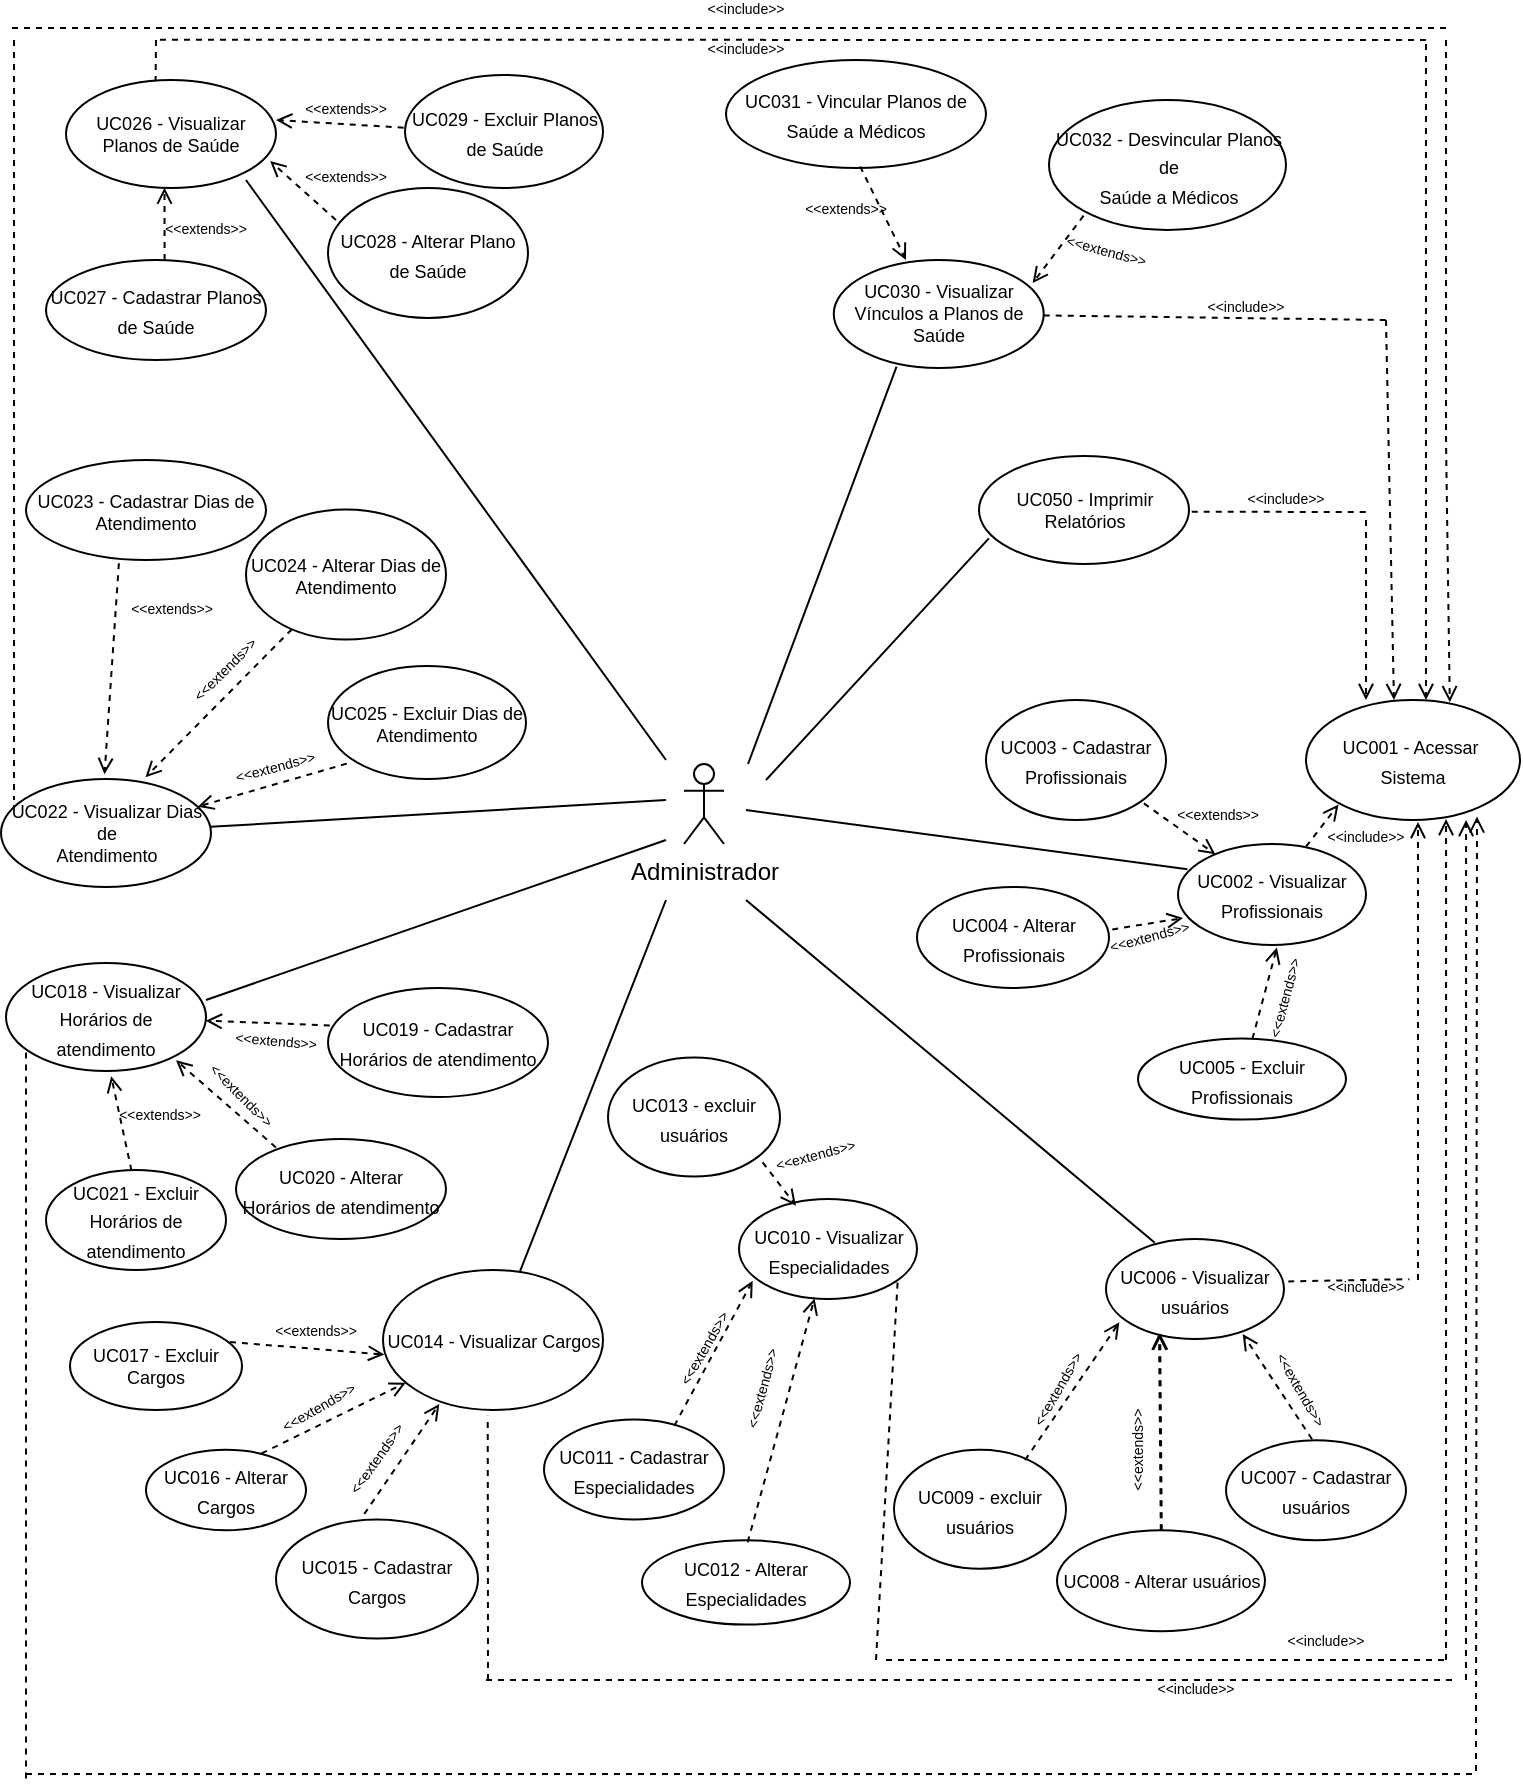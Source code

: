 <mxfile version="13.0.3" type="device"><diagram id="fzdbv0yG8Y-3q9-eAO_R" name="Page-1"><mxGraphModel dx="785" dy="468" grid="1" gridSize="10" guides="1" tooltips="1" connect="0" arrows="0" fold="1" page="1" pageScale="1" pageWidth="827" pageHeight="1169" math="0" shadow="0"><root><mxCell id="0"/><mxCell id="1" parent="0"/><mxCell id="zqVGSGA5it4cnhWG46FL-1" value="Administrador" style="shape=umlActor;verticalLabelPosition=bottom;labelBackgroundColor=#ffffff;verticalAlign=top;html=1;outlineConnect=0;" parent="1" vertex="1"><mxGeometry x="409" y="382" width="20" height="40" as="geometry"/></mxCell><mxCell id="zqVGSGA5it4cnhWG46FL-4" value="&lt;font style=&quot;font-size: 9px&quot;&gt;UC001 - Acessar&amp;nbsp; Sistema&lt;/font&gt;" style="ellipse;whiteSpace=wrap;html=1;" parent="1" vertex="1"><mxGeometry x="720" y="350" width="107" height="60" as="geometry"/></mxCell><mxCell id="zqVGSGA5it4cnhWG46FL-5" value="&lt;font style=&quot;font-size: 9px&quot;&gt;UC003 - Cadastrar Profissionais&lt;/font&gt;" style="ellipse;whiteSpace=wrap;html=1;" parent="1" vertex="1"><mxGeometry x="560" y="350" width="90" height="60" as="geometry"/></mxCell><mxCell id="zqVGSGA5it4cnhWG46FL-6" value="&lt;font style=&quot;font-size: 9px&quot;&gt;UC002 - Visualizar Profissionais&lt;/font&gt;" style="ellipse;whiteSpace=wrap;html=1;" parent="1" vertex="1"><mxGeometry x="656" y="422" width="94" height="50.5" as="geometry"/></mxCell><mxCell id="zqVGSGA5it4cnhWG46FL-7" value="&lt;font style=&quot;font-size: 9px&quot;&gt;UC004 - Alterar Profissionais&lt;/font&gt;" style="ellipse;whiteSpace=wrap;html=1;" parent="1" vertex="1"><mxGeometry x="525.5" y="443.5" width="96" height="50.5" as="geometry"/></mxCell><mxCell id="zqVGSGA5it4cnhWG46FL-9" value="" style="endArrow=none;html=1;exitX=0.05;exitY=0.25;exitDx=0;exitDy=0;exitPerimeter=0;" parent="1" source="zqVGSGA5it4cnhWG46FL-6" edge="1"><mxGeometry width="50" height="50" relative="1" as="geometry"><mxPoint x="439" y="454.5" as="sourcePoint"/><mxPoint x="440" y="405" as="targetPoint"/></mxGeometry></mxCell><mxCell id="zqVGSGA5it4cnhWG46FL-10" value="&lt;font style=&quot;font-size: 9px&quot;&gt;UC005 - Excluir Profissionais&lt;/font&gt;" style="ellipse;whiteSpace=wrap;html=1;" parent="1" vertex="1"><mxGeometry x="636" y="519.28" width="104" height="40.5" as="geometry"/></mxCell><mxCell id="zqVGSGA5it4cnhWG46FL-14" value="&amp;lt;&amp;lt;include&amp;gt;&amp;gt;" style="text;html=1;strokeColor=none;fillColor=none;align=center;verticalAlign=middle;whiteSpace=wrap;rounded=0;fontSize=7;" parent="1" vertex="1"><mxGeometry x="730" y="414" width="40" height="10" as="geometry"/></mxCell><mxCell id="zqVGSGA5it4cnhWG46FL-18" value="" style="endArrow=open;html=1;dashed=1;fontSize=7;exitX=0.681;exitY=0.026;exitDx=0;exitDy=0;exitPerimeter=0;entryX=0.152;entryY=0.871;entryDx=0;entryDy=0;entryPerimeter=0;endFill=0;" parent="1" source="zqVGSGA5it4cnhWG46FL-6" target="zqVGSGA5it4cnhWG46FL-4" edge="1"><mxGeometry width="50" height="50" relative="1" as="geometry"><mxPoint x="696" y="569.5" as="sourcePoint"/><mxPoint x="746" y="519.5" as="targetPoint"/></mxGeometry></mxCell><mxCell id="zqVGSGA5it4cnhWG46FL-19" value="&amp;lt;&amp;lt;extends&amp;gt;&amp;gt;" style="text;html=1;strokeColor=none;fillColor=none;align=center;verticalAlign=middle;whiteSpace=wrap;rounded=0;fontSize=7;rotation=-15;" parent="1" vertex="1"><mxGeometry x="621.5" y="464" width="40" height="10" as="geometry"/></mxCell><mxCell id="zqVGSGA5it4cnhWG46FL-20" value="" style="endArrow=open;html=1;dashed=1;fontSize=7;exitX=1.017;exitY=0.42;exitDx=0;exitDy=0;exitPerimeter=0;entryX=0.027;entryY=0.733;entryDx=0;entryDy=0;entryPerimeter=0;endFill=0;" parent="1" source="zqVGSGA5it4cnhWG46FL-7" target="zqVGSGA5it4cnhWG46FL-6" edge="1"><mxGeometry width="50" height="50" relative="1" as="geometry"><mxPoint x="677.071" y="553.214" as="sourcePoint"/><mxPoint x="734.786" y="553.214" as="targetPoint"/></mxGeometry></mxCell><mxCell id="zqVGSGA5it4cnhWG46FL-21" value="" style="endArrow=open;html=1;dashed=1;fontSize=7;entryX=0.526;entryY=1.025;entryDx=0;entryDy=0;entryPerimeter=0;endFill=0;" parent="1" source="zqVGSGA5it4cnhWG46FL-10" target="zqVGSGA5it4cnhWG46FL-6" edge="1"><mxGeometry width="50" height="50" relative="1" as="geometry"><mxPoint x="643.143" y="553.214" as="sourcePoint"/><mxPoint x="686.571" y="531.5" as="targetPoint"/></mxGeometry></mxCell><mxCell id="zqVGSGA5it4cnhWG46FL-22" value="&amp;lt;&amp;lt;extends&amp;gt;&amp;gt;" style="text;html=1;strokeColor=none;fillColor=none;align=center;verticalAlign=middle;whiteSpace=wrap;rounded=0;fontSize=7;rotation=-75;" parent="1" vertex="1"><mxGeometry x="690" y="494" width="40" height="10" as="geometry"/></mxCell><mxCell id="zqVGSGA5it4cnhWG46FL-23" value="&lt;font style=&quot;font-size: 9px&quot;&gt;UC007 - Cadastrar usuários&lt;/font&gt;" style="ellipse;whiteSpace=wrap;html=1;" parent="1" vertex="1"><mxGeometry x="680" y="720.13" width="90" height="50" as="geometry"/></mxCell><mxCell id="zqVGSGA5it4cnhWG46FL-24" value="" style="endArrow=none;html=1;dashed=1;fontSize=7;exitX=1.024;exitY=0.424;exitDx=0;exitDy=0;exitPerimeter=0;endFill=0;entryX=1.043;entryY=0.008;entryDx=0;entryDy=0;entryPerimeter=0;" parent="1" source="zqVGSGA5it4cnhWG46FL-27" target="zqVGSGA5it4cnhWG46FL-26" edge="1"><mxGeometry width="50" height="50" relative="1" as="geometry"><mxPoint x="525.833" y="732.667" as="sourcePoint"/><mxPoint x="780" y="640" as="targetPoint"/></mxGeometry></mxCell><mxCell id="zqVGSGA5it4cnhWG46FL-25" value="" style="endArrow=open;html=1;dashed=1;fontSize=7;endFill=0;" parent="1" edge="1"><mxGeometry width="50" height="50" relative="1" as="geometry"><mxPoint x="776" y="640" as="sourcePoint"/><mxPoint x="776" y="411" as="targetPoint"/></mxGeometry></mxCell><mxCell id="zqVGSGA5it4cnhWG46FL-26" value="&amp;lt;&amp;lt;include&amp;gt;&amp;gt;" style="text;html=1;strokeColor=none;fillColor=none;align=center;verticalAlign=middle;whiteSpace=wrap;rounded=0;fontSize=7;" parent="1" vertex="1"><mxGeometry x="730" y="639.496" width="40" height="10" as="geometry"/></mxCell><mxCell id="zqVGSGA5it4cnhWG46FL-27" value="&lt;font style=&quot;font-size: 9px&quot;&gt;UC006 - Visualizar usuários&lt;/font&gt;" style="ellipse;whiteSpace=wrap;html=1;" parent="1" vertex="1"><mxGeometry x="620" y="619.5" width="89" height="50" as="geometry"/></mxCell><mxCell id="zqVGSGA5it4cnhWG46FL-28" value="&lt;font style=&quot;font-size: 9px&quot;&gt;UC009 - excluir usuários&lt;/font&gt;" style="ellipse;whiteSpace=wrap;html=1;" parent="1" vertex="1"><mxGeometry x="514" y="724.88" width="86" height="59.5" as="geometry"/></mxCell><mxCell id="zqVGSGA5it4cnhWG46FL-29" value="&lt;font style=&quot;font-size: 9px&quot;&gt;UC008 - Alterar usuários&lt;/font&gt;" style="ellipse;whiteSpace=wrap;html=1;" parent="1" vertex="1"><mxGeometry x="595.5" y="765.13" width="104" height="50.5" as="geometry"/></mxCell><mxCell id="zqVGSGA5it4cnhWG46FL-31" value="" style="endArrow=none;html=1;fontSize=7;exitX=0.274;exitY=0.037;exitDx=0;exitDy=0;exitPerimeter=0;" parent="1" source="zqVGSGA5it4cnhWG46FL-27" edge="1"><mxGeometry width="50" height="50" relative="1" as="geometry"><mxPoint x="478.5" y="646.333" as="sourcePoint"/><mxPoint x="440" y="450" as="targetPoint"/></mxGeometry></mxCell><mxCell id="zqVGSGA5it4cnhWG46FL-33" value="" style="endArrow=open;html=1;dashed=1;fontSize=7;entryX=0.298;entryY=0.946;entryDx=0;entryDy=0;entryPerimeter=0;endFill=0;" parent="1" source="zqVGSGA5it4cnhWG46FL-29" target="zqVGSGA5it4cnhWG46FL-27" edge="1"><mxGeometry width="50" height="50" relative="1" as="geometry"><mxPoint x="659" y="393.5" as="sourcePoint"/><mxPoint x="716" y="393.5" as="targetPoint"/></mxGeometry></mxCell><mxCell id="zqVGSGA5it4cnhWG46FL-34" value="&amp;lt;&amp;lt;extends&amp;gt;&amp;gt;" style="text;html=1;strokeColor=none;fillColor=none;align=center;verticalAlign=middle;whiteSpace=wrap;rounded=0;fontSize=7;rotation=-90;" parent="1" vertex="1"><mxGeometry x="616" y="709.5" width="40" height="30.5" as="geometry"/></mxCell><mxCell id="zqVGSGA5it4cnhWG46FL-35" value="" style="endArrow=open;html=1;dashed=1;fontSize=7;exitX=0.762;exitY=0.087;exitDx=0;exitDy=0;exitPerimeter=0;entryX=0.075;entryY=0.833;entryDx=0;entryDy=0;entryPerimeter=0;endFill=0;" parent="1" source="zqVGSGA5it4cnhWG46FL-28" target="zqVGSGA5it4cnhWG46FL-27" edge="1"><mxGeometry width="50" height="50" relative="1" as="geometry"><mxPoint x="343" y="760.5" as="sourcePoint"/><mxPoint x="376" y="798.5" as="targetPoint"/></mxGeometry></mxCell><mxCell id="zqVGSGA5it4cnhWG46FL-39" value="&amp;lt;&amp;lt;extends&amp;gt;&amp;gt;" style="text;html=1;strokeColor=none;fillColor=none;align=center;verticalAlign=middle;whiteSpace=wrap;rounded=0;fontSize=7;rotation=-60;" parent="1" vertex="1"><mxGeometry x="576" y="689.5" width="40" height="10" as="geometry"/></mxCell><mxCell id="zqVGSGA5it4cnhWG46FL-40" value="&lt;font style=&quot;font-size: 9px&quot;&gt;UC015 - Cadastrar Cargos&lt;/font&gt;" style="ellipse;whiteSpace=wrap;html=1;" parent="1" vertex="1"><mxGeometry x="205" y="759.75" width="101" height="59.5" as="geometry"/></mxCell><mxCell id="zqVGSGA5it4cnhWG46FL-41" value="" style="endArrow=none;html=1;dashed=1;fontSize=7;endFill=0;" parent="1" edge="1"><mxGeometry width="50" height="50" relative="1" as="geometry"><mxPoint x="310" y="840" as="sourcePoint"/><mxPoint x="796" y="840" as="targetPoint"/></mxGeometry></mxCell><mxCell id="zqVGSGA5it4cnhWG46FL-42" value="" style="endArrow=open;html=1;dashed=1;fontSize=7;entryX=0.748;entryY=1;entryDx=0;entryDy=0;entryPerimeter=0;endFill=0;" parent="1" target="zqVGSGA5it4cnhWG46FL-4" edge="1"><mxGeometry width="50" height="50" relative="1" as="geometry"><mxPoint x="800" y="840" as="sourcePoint"/><mxPoint x="790.029" y="419.176" as="targetPoint"/></mxGeometry></mxCell><mxCell id="zqVGSGA5it4cnhWG46FL-43" value="" style="endArrow=none;html=1;dashed=1;fontSize=7;endFill=0;entryX=0.476;entryY=1.041;entryDx=0;entryDy=0;entryPerimeter=0;" parent="1" target="zqVGSGA5it4cnhWG46FL-45" edge="1"><mxGeometry width="50" height="50" relative="1" as="geometry"><mxPoint x="311" y="840" as="sourcePoint"/><mxPoint x="140" y="680" as="targetPoint"/></mxGeometry></mxCell><mxCell id="zqVGSGA5it4cnhWG46FL-44" value="&amp;lt;&amp;lt;include&amp;gt;&amp;gt;" style="text;html=1;strokeColor=none;fillColor=none;align=center;verticalAlign=middle;whiteSpace=wrap;rounded=0;fontSize=7;" parent="1" vertex="1"><mxGeometry x="644.5" y="839.996" width="40" height="10" as="geometry"/></mxCell><mxCell id="zqVGSGA5it4cnhWG46FL-45" value="&lt;font style=&quot;font-size: 9px&quot;&gt;UC014 - Visualizar Cargos&lt;/font&gt;" style="ellipse;whiteSpace=wrap;html=1;" parent="1" vertex="1"><mxGeometry x="258.5" y="635" width="110" height="70" as="geometry"/></mxCell><mxCell id="zqVGSGA5it4cnhWG46FL-46" value="&lt;font style=&quot;font-size: 9px&quot;&gt;UC016 - Alterar Cargos&lt;br&gt;&lt;/font&gt;" style="ellipse;whiteSpace=wrap;html=1;" parent="1" vertex="1"><mxGeometry x="140" y="724.88" width="80" height="40.25" as="geometry"/></mxCell><mxCell id="zqVGSGA5it4cnhWG46FL-47" value="&lt;div style=&quot;font-size: 9px&quot;&gt;&lt;font style=&quot;font-size: 9px&quot;&gt;UC017 - Excluir&lt;/font&gt;&lt;/div&gt;&lt;div style=&quot;font-size: 9px&quot;&gt;&lt;font style=&quot;font-size: 9px&quot;&gt;Cargos&lt;/font&gt;&lt;/div&gt;" style="ellipse;whiteSpace=wrap;html=1;" parent="1" vertex="1"><mxGeometry x="102" y="661" width="86" height="44" as="geometry"/></mxCell><mxCell id="zqVGSGA5it4cnhWG46FL-48" value="" style="endArrow=none;html=1;fontSize=7;" parent="1" source="zqVGSGA5it4cnhWG46FL-45" edge="1"><mxGeometry width="50" height="50" relative="1" as="geometry"><mxPoint x="241.727" y="712.081" as="sourcePoint"/><mxPoint x="400" y="450" as="targetPoint"/></mxGeometry></mxCell><mxCell id="zqVGSGA5it4cnhWG46FL-51" value="" style="endArrow=open;html=1;dashed=1;fontSize=7;exitX=0.722;exitY=0.046;exitDx=0;exitDy=0;exitPerimeter=0;endFill=0;" parent="1" source="zqVGSGA5it4cnhWG46FL-46" target="zqVGSGA5it4cnhWG46FL-45" edge="1"><mxGeometry width="50" height="50" relative="1" as="geometry"><mxPoint x="265.833" y="765.167" as="sourcePoint"/><mxPoint x="376.667" y="809.333" as="targetPoint"/></mxGeometry></mxCell><mxCell id="zqVGSGA5it4cnhWG46FL-52" value="" style="endArrow=open;html=1;dashed=1;fontSize=7;exitX=0.93;exitY=0.227;exitDx=0;exitDy=0;exitPerimeter=0;entryX=0.006;entryY=0.604;entryDx=0;entryDy=0;entryPerimeter=0;endFill=0;" parent="1" source="zqVGSGA5it4cnhWG46FL-47" target="zqVGSGA5it4cnhWG46FL-45" edge="1"><mxGeometry width="50" height="50" relative="1" as="geometry"><mxPoint x="37.586" y="508.552" as="sourcePoint"/><mxPoint x="100" y="546.833" as="targetPoint"/></mxGeometry></mxCell><mxCell id="zqVGSGA5it4cnhWG46FL-56" value="&amp;lt;&amp;lt;extends&amp;gt;&amp;gt;" style="text;html=1;strokeColor=none;fillColor=none;align=center;verticalAlign=middle;whiteSpace=wrap;rounded=0;fontSize=7;rotation=-30;" parent="1" vertex="1"><mxGeometry x="207" y="699.496" width="40" height="10" as="geometry"/></mxCell><mxCell id="zqVGSGA5it4cnhWG46FL-58" value="&amp;lt;&amp;lt;extends&amp;gt;&amp;gt;" style="text;html=1;strokeColor=none;fillColor=none;align=center;verticalAlign=middle;whiteSpace=wrap;rounded=0;fontSize=7;rotation=0;" parent="1" vertex="1"><mxGeometry x="205" y="660.996" width="40" height="10" as="geometry"/></mxCell><mxCell id="zqVGSGA5it4cnhWG46FL-60" value="&lt;font style=&quot;font-size: 9px&quot;&gt;UC019 - Cadastrar&lt;/font&gt;&lt;font style=&quot;font-size: 9px&quot;&gt;&lt;br&gt;&lt;font style=&quot;font-size: 9px&quot;&gt;&lt;font style=&quot;font-size: 9px&quot;&gt;Horários de atendimento&lt;/font&gt;&lt;/font&gt;&lt;/font&gt;" style="ellipse;whiteSpace=wrap;html=1;" parent="1" vertex="1"><mxGeometry x="231" y="494" width="110" height="54.5" as="geometry"/></mxCell><mxCell id="zqVGSGA5it4cnhWG46FL-61" value="&lt;font style=&quot;font-size: 9px&quot;&gt;UC018 - Visualizar Horários de atendimento&lt;br&gt;&lt;/font&gt;" style="ellipse;whiteSpace=wrap;html=1;" parent="1" vertex="1"><mxGeometry x="70" y="481.53" width="100" height="54" as="geometry"/></mxCell><mxCell id="zqVGSGA5it4cnhWG46FL-63" value="" style="endArrow=none;html=1;fontSize=7;" parent="1" edge="1"><mxGeometry width="50" height="50" relative="1" as="geometry"><mxPoint x="170" y="500" as="sourcePoint"/><mxPoint x="400" y="420" as="targetPoint"/></mxGeometry></mxCell><mxCell id="zqVGSGA5it4cnhWG46FL-64" value="" style="endArrow=none;html=1;dashed=1;fontSize=7;endFill=0;" parent="1" edge="1"><mxGeometry width="50" height="50" relative="1" as="geometry"><mxPoint x="80" y="526.25" as="sourcePoint"/><mxPoint x="80" y="890" as="targetPoint"/></mxGeometry></mxCell><mxCell id="zqVGSGA5it4cnhWG46FL-65" value="" style="endArrow=none;html=1;dashed=1;fontSize=7;endFill=0;" parent="1" edge="1"><mxGeometry width="50" height="50" relative="1" as="geometry"><mxPoint x="80" y="887" as="sourcePoint"/><mxPoint x="805" y="887" as="targetPoint"/></mxGeometry></mxCell><mxCell id="zqVGSGA5it4cnhWG46FL-66" value="" style="endArrow=open;html=1;dashed=1;fontSize=7;entryX=0.799;entryY=0.97;entryDx=0;entryDy=0;entryPerimeter=0;endFill=0;" parent="1" target="zqVGSGA5it4cnhWG46FL-4" edge="1"><mxGeometry width="50" height="50" relative="1" as="geometry"><mxPoint x="805" y="885.517" as="sourcePoint"/><mxPoint x="715.862" y="393.034" as="targetPoint"/></mxGeometry></mxCell><mxCell id="zqVGSGA5it4cnhWG46FL-67" value="&amp;lt;&amp;lt;include&amp;gt;&amp;gt;" style="text;html=1;strokeColor=none;fillColor=none;align=center;verticalAlign=middle;whiteSpace=wrap;rounded=0;fontSize=7;" parent="1" vertex="1"><mxGeometry x="420" width="40" height="10" as="geometry"/></mxCell><mxCell id="zqVGSGA5it4cnhWG46FL-68" value="&lt;font style=&quot;font-size: 9px&quot;&gt;UC020 - Alterar &lt;/font&gt;&lt;font style=&quot;font-size: 9px&quot;&gt;&lt;br&gt;&lt;font style=&quot;font-size: 9px&quot;&gt;&lt;font style=&quot;font-size: 9px&quot;&gt;Horários de atendimento&lt;/font&gt;&lt;/font&gt;&lt;/font&gt;" style="ellipse;whiteSpace=wrap;html=1;" parent="1" vertex="1"><mxGeometry x="185" y="569.5" width="105" height="50" as="geometry"/></mxCell><mxCell id="zqVGSGA5it4cnhWG46FL-69" value="&lt;font style=&quot;font-size: 9px&quot;&gt;UC021 - Excluir &lt;/font&gt;&lt;font style=&quot;font-size: 9px&quot;&gt;Horários de atendimento&lt;/font&gt;" style="ellipse;whiteSpace=wrap;html=1;" parent="1" vertex="1"><mxGeometry x="90" y="585" width="90" height="50" as="geometry"/></mxCell><mxCell id="zqVGSGA5it4cnhWG46FL-70" value="" style="endArrow=open;html=1;dashed=1;fontSize=7;endFill=0;entryX=0.526;entryY=1.048;entryDx=0;entryDy=0;entryPerimeter=0;exitX=0.475;exitY=0.006;exitDx=0;exitDy=0;exitPerimeter=0;" parent="1" source="zqVGSGA5it4cnhWG46FL-69" target="zqVGSGA5it4cnhWG46FL-61" edge="1"><mxGeometry width="50" height="50" relative="1" as="geometry"><mxPoint x="135" y="583" as="sourcePoint"/><mxPoint x="110" y="560" as="targetPoint"/></mxGeometry></mxCell><mxCell id="zqVGSGA5it4cnhWG46FL-71" value="&amp;lt;&amp;lt;extends&amp;gt;&amp;gt;" style="text;html=1;strokeColor=none;fillColor=none;align=center;verticalAlign=middle;whiteSpace=wrap;rounded=0;fontSize=7;rotation=45;" parent="1" vertex="1"><mxGeometry x="167" y="543.496" width="40" height="10" as="geometry"/></mxCell><mxCell id="zqVGSGA5it4cnhWG46FL-72" value="" style="endArrow=open;html=1;dashed=1;fontSize=7;exitX=0.19;exitY=0.084;exitDx=0;exitDy=0;exitPerimeter=0;entryX=0.85;entryY=0.9;entryDx=0;entryDy=0;entryPerimeter=0;endFill=0;" parent="1" source="zqVGSGA5it4cnhWG46FL-68" target="zqVGSGA5it4cnhWG46FL-61" edge="1"><mxGeometry width="50" height="50" relative="1" as="geometry"><mxPoint x="224.167" y="156" as="sourcePoint"/><mxPoint x="163.333" y="245.167" as="targetPoint"/></mxGeometry></mxCell><mxCell id="zqVGSGA5it4cnhWG46FL-73" value="&amp;lt;&amp;lt;extends&amp;gt;&amp;gt;" style="text;html=1;strokeColor=none;fillColor=none;align=center;verticalAlign=middle;whiteSpace=wrap;rounded=0;fontSize=7;rotation=5;" parent="1" vertex="1"><mxGeometry x="185" y="516.246" width="40" height="10" as="geometry"/></mxCell><mxCell id="zqVGSGA5it4cnhWG46FL-78" value="" style="endArrow=none;html=1;dashed=1;fontSize=7;endFill=0;" parent="1" edge="1"><mxGeometry width="50" height="50" relative="1" as="geometry"><mxPoint x="790" y="14" as="sourcePoint"/><mxPoint x="70" y="14" as="targetPoint"/></mxGeometry></mxCell><mxCell id="zqVGSGA5it4cnhWG46FL-79" value="&amp;lt;&amp;lt;include&amp;gt;&amp;gt;" style="text;html=1;strokeColor=none;fillColor=none;align=center;verticalAlign=middle;whiteSpace=wrap;rounded=0;fontSize=7;" parent="1" vertex="1"><mxGeometry x="420" y="20" width="40" height="10" as="geometry"/></mxCell><mxCell id="zqVGSGA5it4cnhWG46FL-80" value="" style="endArrow=open;html=1;dashed=1;fontSize=7;endFill=0;entryX=0.672;entryY=0.018;entryDx=0;entryDy=0;entryPerimeter=0;" parent="1" target="zqVGSGA5it4cnhWG46FL-4" edge="1"><mxGeometry width="50" height="50" relative="1" as="geometry"><mxPoint x="790" y="20" as="sourcePoint"/><mxPoint x="790" y="348" as="targetPoint"/><Array as="points"><mxPoint x="790" y="220"/></Array></mxGeometry></mxCell><mxCell id="zqVGSGA5it4cnhWG46FL-81" value="&lt;div style=&quot;font-size: 9px&quot;&gt;&lt;font style=&quot;font-size: 9px&quot;&gt;UC022 - Visualizar Dias de&lt;/font&gt;&lt;/div&gt;&lt;div style=&quot;font-size: 9px&quot;&gt;&lt;font style=&quot;font-size: 9px&quot;&gt;Atendimento&lt;/font&gt;&lt;/div&gt;" style="ellipse;whiteSpace=wrap;html=1;" parent="1" vertex="1"><mxGeometry x="67.5" y="389.5" width="105" height="54" as="geometry"/></mxCell><mxCell id="zqVGSGA5it4cnhWG46FL-82" value="&lt;font style=&quot;font-size: 9px&quot;&gt;UC024 - Alterar &lt;/font&gt;&lt;font style=&quot;font-size: 9px&quot;&gt;Dias de&lt;/font&gt;&lt;div style=&quot;font-size: 9px&quot;&gt;&lt;font style=&quot;font-size: 9px&quot;&gt;Atendimento&lt;/font&gt;&lt;/div&gt;" style="ellipse;whiteSpace=wrap;html=1;" parent="1" vertex="1"><mxGeometry x="190" y="254.78" width="100" height="65" as="geometry"/></mxCell><mxCell id="zqVGSGA5it4cnhWG46FL-83" value="&lt;font style=&quot;font-size: 9px&quot;&gt;UC025 - Excluir &lt;/font&gt;&lt;font style=&quot;font-size: 9px&quot;&gt;Dias de&lt;/font&gt;&lt;div style=&quot;font-size: 9px&quot;&gt;&lt;font style=&quot;font-size: 9px&quot;&gt;Atendimento&lt;/font&gt;&lt;/div&gt;" style="ellipse;whiteSpace=wrap;html=1;" parent="1" vertex="1"><mxGeometry x="231" y="333" width="99" height="56.5" as="geometry"/></mxCell><mxCell id="zqVGSGA5it4cnhWG46FL-85" value="" style="endArrow=none;html=1;fontSize=7;" parent="1" source="zqVGSGA5it4cnhWG46FL-81" edge="1"><mxGeometry width="50" height="50" relative="1" as="geometry"><mxPoint x="410" y="181" as="sourcePoint"/><mxPoint x="400" y="400" as="targetPoint"/></mxGeometry></mxCell><mxCell id="zqVGSGA5it4cnhWG46FL-88" value="" style="endArrow=open;html=1;dashed=1;fontSize=7;entryX=0.688;entryY=-0.016;entryDx=0;entryDy=0;entryPerimeter=0;endFill=0;" parent="1" source="zqVGSGA5it4cnhWG46FL-82" target="zqVGSGA5it4cnhWG46FL-81" edge="1"><mxGeometry width="50" height="50" relative="1" as="geometry"><mxPoint x="224" y="160" as="sourcePoint"/><mxPoint x="163" y="245" as="targetPoint"/></mxGeometry></mxCell><mxCell id="zqVGSGA5it4cnhWG46FL-89" value="" style="endArrow=open;html=1;dashed=1;fontSize=7;endFill=0;exitX=0.095;exitY=0.864;exitDx=0;exitDy=0;exitPerimeter=0;" parent="1" source="zqVGSGA5it4cnhWG46FL-83" target="zqVGSGA5it4cnhWG46FL-81" edge="1"><mxGeometry width="50" height="50" relative="1" as="geometry"><mxPoint x="220" y="370" as="sourcePoint"/><mxPoint x="546" y="175" as="targetPoint"/></mxGeometry></mxCell><mxCell id="zqVGSGA5it4cnhWG46FL-90" value="&amp;lt;&amp;lt;extends&amp;gt;&amp;gt;" style="text;html=1;strokeColor=none;fillColor=none;align=center;verticalAlign=middle;whiteSpace=wrap;rounded=0;fontSize=7;" parent="1" vertex="1"><mxGeometry x="132.5" y="299.776" width="40" height="10" as="geometry"/></mxCell><mxCell id="zqVGSGA5it4cnhWG46FL-91" value="&amp;lt;&amp;lt;extends&amp;gt;&amp;gt;" style="text;html=1;strokeColor=none;fillColor=none;align=center;verticalAlign=middle;whiteSpace=wrap;rounded=0;fontSize=7;rotation=-15;" parent="1" vertex="1"><mxGeometry x="185" y="379.496" width="40" height="10" as="geometry"/></mxCell><mxCell id="zqVGSGA5it4cnhWG46FL-94" value="" style="endArrow=none;html=1;fontSize=7;exitX=0.857;exitY=0.926;exitDx=0;exitDy=0;exitPerimeter=0;" parent="1" source="DSaorJjrvErUi1_QWpIv-15" edge="1"><mxGeometry width="50" height="50" relative="1" as="geometry"><mxPoint x="250" y="140" as="sourcePoint"/><mxPoint x="400" y="380" as="targetPoint"/></mxGeometry></mxCell><mxCell id="DSaorJjrvErUi1_QWpIv-1" value="" style="endArrow=open;html=1;dashed=1;fontSize=7;exitX=0.877;exitY=0.862;exitDx=0;exitDy=0;exitPerimeter=0;endFill=0;" parent="1" source="zqVGSGA5it4cnhWG46FL-5" target="zqVGSGA5it4cnhWG46FL-6" edge="1"><mxGeometry width="50" height="50" relative="1" as="geometry"><mxPoint x="707.72" y="441.58" as="sourcePoint"/><mxPoint x="725.24" y="419.68" as="targetPoint"/></mxGeometry></mxCell><mxCell id="DSaorJjrvErUi1_QWpIv-2" value="&amp;lt;&amp;lt;extends&amp;gt;&amp;gt;" style="text;html=1;strokeColor=none;fillColor=none;align=center;verticalAlign=middle;whiteSpace=wrap;rounded=0;fontSize=7;" parent="1" vertex="1"><mxGeometry x="656" y="403" width="40" height="10" as="geometry"/></mxCell><mxCell id="DSaorJjrvErUi1_QWpIv-3" value="&amp;lt;&amp;lt;extends&amp;gt;&amp;gt;" style="text;html=1;strokeColor=none;fillColor=none;align=center;verticalAlign=middle;whiteSpace=wrap;rounded=0;fontSize=7;rotation=60;" parent="1" vertex="1"><mxGeometry x="689.75" y="689.5" width="54.5" height="10" as="geometry"/></mxCell><mxCell id="DSaorJjrvErUi1_QWpIv-4" value="" style="endArrow=open;html=1;dashed=1;fontSize=7;endFill=0;exitX=0.478;exitY=-0.01;exitDx=0;exitDy=0;exitPerimeter=0;entryX=0.768;entryY=0.95;entryDx=0;entryDy=0;entryPerimeter=0;" parent="1" source="zqVGSGA5it4cnhWG46FL-23" edge="1" target="zqVGSGA5it4cnhWG46FL-27"><mxGeometry width="50" height="50" relative="1" as="geometry"><mxPoint x="610" y="730" as="sourcePoint"/><mxPoint x="665" y="670" as="targetPoint"/></mxGeometry></mxCell><mxCell id="DSaorJjrvErUi1_QWpIv-5" value="" style="endArrow=open;html=1;dashed=1;fontSize=7;entryX=0.256;entryY=0.957;entryDx=0;entryDy=0;entryPerimeter=0;endFill=0;exitX=0.437;exitY=-0.046;exitDx=0;exitDy=0;exitPerimeter=0;" parent="1" source="zqVGSGA5it4cnhWG46FL-40" target="zqVGSGA5it4cnhWG46FL-45" edge="1"><mxGeometry width="50" height="50" relative="1" as="geometry"><mxPoint x="110" y="640" as="sourcePoint"/><mxPoint x="77.46" y="543.49" as="targetPoint"/></mxGeometry></mxCell><mxCell id="DSaorJjrvErUi1_QWpIv-6" value="&amp;lt;&amp;lt;extends&amp;gt;&amp;gt;" style="text;html=1;strokeColor=none;fillColor=none;align=center;verticalAlign=middle;whiteSpace=wrap;rounded=0;fontSize=7;rotation=-55;" parent="1" vertex="1"><mxGeometry x="235.5" y="724.876" width="40" height="10" as="geometry"/></mxCell><mxCell id="DSaorJjrvErUi1_QWpIv-8" value="&amp;lt;&amp;lt;extends&amp;gt;&amp;gt;" style="text;html=1;strokeColor=none;fillColor=none;align=center;verticalAlign=middle;whiteSpace=wrap;rounded=0;fontSize=7;rotation=-45;" parent="1" vertex="1"><mxGeometry x="160" y="329.996" width="40" height="10" as="geometry"/></mxCell><mxCell id="DSaorJjrvErUi1_QWpIv-11" value="" style="endArrow=open;html=1;dashed=1;fontSize=7;exitX=0.008;exitY=0.343;exitDx=0;exitDy=0;exitPerimeter=0;endFill=0;" parent="1" source="zqVGSGA5it4cnhWG46FL-60" target="zqVGSGA5it4cnhWG46FL-61" edge="1"><mxGeometry width="50" height="50" relative="1" as="geometry"><mxPoint x="200.78" y="215.14" as="sourcePoint"/><mxPoint x="136.5" y="495.67" as="targetPoint"/></mxGeometry></mxCell><mxCell id="DSaorJjrvErUi1_QWpIv-12" value="&amp;lt;&amp;lt;extends&amp;gt;&amp;gt;" style="text;html=1;strokeColor=none;fillColor=none;align=center;verticalAlign=middle;whiteSpace=wrap;rounded=0;fontSize=7;rotation=0;" parent="1" vertex="1"><mxGeometry x="127" y="553.496" width="40" height="10" as="geometry"/></mxCell><mxCell id="zqVGSGA5it4cnhWG46FL-76" value="&lt;font style=&quot;font-size: 9px&quot;&gt;UC023 - Cadastrar &lt;/font&gt;&lt;font style=&quot;font-size: 9px&quot;&gt;Dias de&lt;/font&gt;&lt;div style=&quot;font-size: 9px&quot;&gt;&lt;font style=&quot;font-size: 9px&quot;&gt;Atendimento&lt;/font&gt;&lt;/div&gt;" style="ellipse;whiteSpace=wrap;html=1;" parent="1" vertex="1"><mxGeometry x="80" y="230" width="120" height="50" as="geometry"/></mxCell><mxCell id="DSaorJjrvErUi1_QWpIv-13" value="" style="endArrow=open;html=1;dashed=1;fontSize=7;endFill=0;exitX=0.387;exitY=1.033;exitDx=0;exitDy=0;exitPerimeter=0;entryX=0.493;entryY=-0.043;entryDx=0;entryDy=0;entryPerimeter=0;" parent="1" source="zqVGSGA5it4cnhWG46FL-76" target="zqVGSGA5it4cnhWG46FL-81" edge="1"><mxGeometry width="50" height="50" relative="1" as="geometry"><mxPoint x="109.755" y="365" as="sourcePoint"/><mxPoint x="110" y="330" as="targetPoint"/></mxGeometry></mxCell><mxCell id="DSaorJjrvErUi1_QWpIv-14" value="" style="endArrow=none;html=1;dashed=1;fontSize=7;endFill=0;" parent="1" edge="1"><mxGeometry width="50" height="50" relative="1" as="geometry"><mxPoint x="74" y="20" as="sourcePoint"/><mxPoint x="74" y="400" as="targetPoint"/></mxGeometry></mxCell><mxCell id="DSaorJjrvErUi1_QWpIv-15" value="&lt;div style=&quot;font-size: 9px&quot;&gt;&lt;font style=&quot;font-size: 9px&quot;&gt;UC026 - Visualizar Planos de Saúde&lt;br&gt;&lt;/font&gt;&lt;/div&gt;" style="ellipse;whiteSpace=wrap;html=1;" parent="1" vertex="1"><mxGeometry x="100" y="40" width="105" height="54" as="geometry"/></mxCell><mxCell id="DSaorJjrvErUi1_QWpIv-16" value="&lt;font style=&quot;font-size: 9px&quot;&gt;UC027 - Cadastrar Planos de Saúde&lt;br&gt;&lt;/font&gt;" style="ellipse;whiteSpace=wrap;html=1;" parent="1" vertex="1"><mxGeometry x="90" y="130" width="110" height="50" as="geometry"/></mxCell><mxCell id="DSaorJjrvErUi1_QWpIv-17" value="" style="endArrow=open;html=1;dashed=1;fontSize=7;endFill=0;exitX=0.539;exitY=0;exitDx=0;exitDy=0;exitPerimeter=0;entryX=0.469;entryY=0.997;entryDx=0;entryDy=0;entryPerimeter=0;" parent="1" source="DSaorJjrvErUi1_QWpIv-16" target="DSaorJjrvErUi1_QWpIv-15" edge="1"><mxGeometry width="50" height="50" relative="1" as="geometry"><mxPoint x="244.15" y="50.0" as="sourcePoint"/><mxPoint x="230.845" y="155.528" as="targetPoint"/></mxGeometry></mxCell><mxCell id="DSaorJjrvErUi1_QWpIv-18" value="&amp;lt;&amp;lt;extends&amp;gt;&amp;gt;" style="text;html=1;strokeColor=none;fillColor=none;align=center;verticalAlign=middle;whiteSpace=wrap;rounded=0;fontSize=7;" parent="1" vertex="1"><mxGeometry x="150" y="109.996" width="40" height="10" as="geometry"/></mxCell><mxCell id="DSaorJjrvErUi1_QWpIv-19" value="&lt;font style=&quot;font-size: 9px&quot;&gt;UC028 - Alterar Plano de Saúde&lt;br&gt;&lt;/font&gt;" style="ellipse;whiteSpace=wrap;html=1;" parent="1" vertex="1"><mxGeometry x="231" y="94" width="100" height="65" as="geometry"/></mxCell><mxCell id="DSaorJjrvErUi1_QWpIv-20" value="" style="endArrow=open;html=1;dashed=1;fontSize=7;endFill=0;exitX=0.04;exitY=0.246;exitDx=0;exitDy=0;exitPerimeter=0;entryX=0.972;entryY=0.75;entryDx=0;entryDy=0;entryPerimeter=0;" parent="1" source="DSaorJjrvErUi1_QWpIv-19" target="DSaorJjrvErUi1_QWpIv-15" edge="1"><mxGeometry width="50" height="50" relative="1" as="geometry"><mxPoint x="200.04" y="110" as="sourcePoint"/><mxPoint x="199.995" y="73.838" as="targetPoint"/></mxGeometry></mxCell><mxCell id="DSaorJjrvErUi1_QWpIv-21" value="&amp;lt;&amp;lt;extends&amp;gt;&amp;gt;" style="text;html=1;strokeColor=none;fillColor=none;align=center;verticalAlign=middle;whiteSpace=wrap;rounded=0;fontSize=7;" parent="1" vertex="1"><mxGeometry x="220" y="83.996" width="40" height="10" as="geometry"/></mxCell><mxCell id="DSaorJjrvErUi1_QWpIv-22" value="&lt;font style=&quot;font-size: 9px&quot;&gt;UC029 - Excluir &lt;/font&gt;&lt;font style=&quot;font-size: 9px&quot;&gt;Planos de Saúde&lt;br&gt;&lt;/font&gt;" style="ellipse;whiteSpace=wrap;html=1;" parent="1" vertex="1"><mxGeometry x="269.5" y="37.5" width="99" height="56.5" as="geometry"/></mxCell><mxCell id="DSaorJjrvErUi1_QWpIv-23" value="" style="endArrow=open;html=1;dashed=1;fontSize=7;endFill=0;exitX=-0.007;exitY=0.466;exitDx=0;exitDy=0;exitPerimeter=0;entryX=0.972;entryY=0.75;entryDx=0;entryDy=0;entryPerimeter=0;" parent="1" source="DSaorJjrvErUi1_QWpIv-22" edge="1"><mxGeometry width="50" height="50" relative="1" as="geometry"><mxPoint x="237.94" y="89.49" as="sourcePoint"/><mxPoint x="205.0" y="60" as="targetPoint"/></mxGeometry></mxCell><mxCell id="DSaorJjrvErUi1_QWpIv-24" value="&amp;lt;&amp;lt;extends&amp;gt;&amp;gt;" style="text;html=1;strokeColor=none;fillColor=none;align=center;verticalAlign=middle;whiteSpace=wrap;rounded=0;fontSize=7;" parent="1" vertex="1"><mxGeometry x="220" y="49.996" width="40" height="10" as="geometry"/></mxCell><mxCell id="DSaorJjrvErUi1_QWpIv-25" value="" style="endArrow=none;html=1;fontSize=7;exitX=0.299;exitY=0.987;exitDx=0;exitDy=0;exitPerimeter=0;" parent="1" source="DSaorJjrvErUi1_QWpIv-29" edge="1"><mxGeometry width="50" height="50" relative="1" as="geometry"><mxPoint x="500" y="170" as="sourcePoint"/><mxPoint x="441.01" y="382.0" as="targetPoint"/></mxGeometry></mxCell><mxCell id="DSaorJjrvErUi1_QWpIv-26" value="" style="endArrow=none;html=1;dashed=1;fontSize=7;endFill=0;" parent="1" edge="1"><mxGeometry width="50" height="50" relative="1" as="geometry"><mxPoint x="145" y="20" as="sourcePoint"/><mxPoint x="144.8" y="40" as="targetPoint"/></mxGeometry></mxCell><mxCell id="DSaorJjrvErUi1_QWpIv-27" value="" style="endArrow=none;html=1;dashed=1;fontSize=7;endFill=0;" parent="1" edge="1"><mxGeometry width="50" height="50" relative="1" as="geometry"><mxPoint x="780" y="20" as="sourcePoint"/><mxPoint x="145" y="19.88" as="targetPoint"/></mxGeometry></mxCell><mxCell id="DSaorJjrvErUi1_QWpIv-28" value="" style="endArrow=open;html=1;dashed=1;fontSize=7;endFill=0;" parent="1" edge="1"><mxGeometry width="50" height="50" relative="1" as="geometry"><mxPoint x="780" y="22" as="sourcePoint"/><mxPoint x="780" y="350" as="targetPoint"/><Array as="points"><mxPoint x="780" y="222"/></Array></mxGeometry></mxCell><mxCell id="DSaorJjrvErUi1_QWpIv-29" value="&lt;div style=&quot;font-size: 9px&quot;&gt;&lt;font style=&quot;font-size: 9px&quot;&gt;UC030 - Visualizar Vínculos a Planos de Saúde&lt;br&gt;&lt;/font&gt;&lt;/div&gt;" style="ellipse;whiteSpace=wrap;html=1;" parent="1" vertex="1"><mxGeometry x="483.88" y="130" width="105" height="54" as="geometry"/></mxCell><mxCell id="DSaorJjrvErUi1_QWpIv-30" value="&lt;div&gt;&lt;font style=&quot;font-size: 9px&quot;&gt;UC031 - Vincular Planos de &lt;br&gt;&lt;/font&gt;&lt;/div&gt;&lt;div&gt;&lt;font style=&quot;font-size: 9px&quot;&gt;Saúde a Médicos&lt;br&gt;&lt;/font&gt;&lt;/div&gt;" style="ellipse;whiteSpace=wrap;html=1;" parent="1" vertex="1"><mxGeometry x="430" y="30" width="130" height="54" as="geometry"/></mxCell><mxCell id="DSaorJjrvErUi1_QWpIv-31" value="&lt;font style=&quot;font-size: 9px&quot;&gt;UC032 - &lt;/font&gt;&lt;font style=&quot;font-size: 9px&quot;&gt;&lt;font style=&quot;font-size: 9px&quot;&gt;Desvincular Planos de &lt;br&gt;&lt;/font&gt;&lt;/font&gt;&lt;div&gt;&lt;font style=&quot;font-size: 9px&quot;&gt;Saúde a Médicos&lt;/font&gt;&lt;/div&gt;" style="ellipse;whiteSpace=wrap;html=1;" parent="1" vertex="1"><mxGeometry x="591.5" y="50" width="118.5" height="65" as="geometry"/></mxCell><mxCell id="DSaorJjrvErUi1_QWpIv-33" value="" style="endArrow=open;html=1;dashed=1;fontSize=7;endFill=0;exitX=0.516;exitY=0.986;exitDx=0;exitDy=0;exitPerimeter=0;entryX=0.344;entryY=0;entryDx=0;entryDy=0;entryPerimeter=0;" parent="1" source="DSaorJjrvErUi1_QWpIv-30" target="DSaorJjrvErUi1_QWpIv-29" edge="1"><mxGeometry width="50" height="50" relative="1" as="geometry"><mxPoint x="469.5" y="123.49" as="sourcePoint"/><mxPoint x="436.56" y="94" as="targetPoint"/></mxGeometry></mxCell><mxCell id="DSaorJjrvErUi1_QWpIv-35" value="" style="endArrow=open;html=1;dashed=1;fontSize=7;endFill=0;entryX=0.947;entryY=0.214;entryDx=0;entryDy=0;entryPerimeter=0;exitX=0.146;exitY=0.89;exitDx=0;exitDy=0;exitPerimeter=0;" parent="1" source="DSaorJjrvErUi1_QWpIv-31" target="DSaorJjrvErUi1_QWpIv-29" edge="1"><mxGeometry width="50" height="50" relative="1" as="geometry"><mxPoint x="620" y="130" as="sourcePoint"/><mxPoint x="538.74" y="130" as="targetPoint"/></mxGeometry></mxCell><mxCell id="DSaorJjrvErUi1_QWpIv-36" value="&amp;lt;&amp;lt;extends&amp;gt;&amp;gt;" style="text;html=1;strokeColor=none;fillColor=none;align=center;verticalAlign=middle;whiteSpace=wrap;rounded=0;fontSize=7;" parent="1" vertex="1"><mxGeometry x="469.5" y="99.996" width="40" height="10" as="geometry"/></mxCell><mxCell id="DSaorJjrvErUi1_QWpIv-38" value="&amp;lt;&amp;lt;extends&amp;gt;&amp;gt;" style="text;html=1;strokeColor=none;fillColor=none;align=center;verticalAlign=middle;whiteSpace=wrap;rounded=0;fontSize=7;rotation=15;" parent="1" vertex="1"><mxGeometry x="600" y="121.496" width="40" height="10" as="geometry"/></mxCell><mxCell id="DSaorJjrvErUi1_QWpIv-39" value="" style="endArrow=open;html=1;dashed=1;fontSize=7;endFill=0;entryX=0.411;entryY=0;entryDx=0;entryDy=0;entryPerimeter=0;" parent="1" target="zqVGSGA5it4cnhWG46FL-4" edge="1"><mxGeometry width="50" height="50" relative="1" as="geometry"><mxPoint x="760" y="160" as="sourcePoint"/><mxPoint x="749.71" y="358" as="targetPoint"/><Array as="points"/></mxGeometry></mxCell><mxCell id="DSaorJjrvErUi1_QWpIv-40" value="&amp;lt;&amp;lt;include&amp;gt;&amp;gt;" style="text;html=1;strokeColor=none;fillColor=none;align=center;verticalAlign=middle;whiteSpace=wrap;rounded=0;fontSize=7;rotation=0;" parent="1" vertex="1"><mxGeometry x="670" y="149" width="40" height="10" as="geometry"/></mxCell><mxCell id="MlTHE_mzs-LRRz4Ya_fG-2" value="" style="endArrow=none;dashed=1;html=1;" parent="1" source="DSaorJjrvErUi1_QWpIv-29" edge="1"><mxGeometry width="50" height="50" relative="1" as="geometry"><mxPoint x="390" y="310" as="sourcePoint"/><mxPoint x="760" y="160" as="targetPoint"/></mxGeometry></mxCell><mxCell id="MlTHE_mzs-LRRz4Ya_fG-3" value="&lt;div style=&quot;font-size: 9px&quot;&gt;&lt;font style=&quot;font-size: 9px&quot;&gt;UC050 - Imprimir Relatórios&lt;br&gt;&lt;/font&gt;&lt;/div&gt;" style="ellipse;whiteSpace=wrap;html=1;" parent="1" vertex="1"><mxGeometry x="556.5" y="228" width="105" height="54" as="geometry"/></mxCell><mxCell id="MlTHE_mzs-LRRz4Ya_fG-4" value="" style="endArrow=none;html=1;entryX=0.047;entryY=0.763;entryDx=0;entryDy=0;entryPerimeter=0;" parent="1" target="MlTHE_mzs-LRRz4Ya_fG-3" edge="1"><mxGeometry width="50" height="50" relative="1" as="geometry"><mxPoint x="450" y="390" as="sourcePoint"/><mxPoint x="540" y="270" as="targetPoint"/></mxGeometry></mxCell><mxCell id="MlTHE_mzs-LRRz4Ya_fG-5" value="" style="endArrow=none;dashed=1;html=1;exitX=1.013;exitY=0.516;exitDx=0;exitDy=0;exitPerimeter=0;" parent="1" source="MlTHE_mzs-LRRz4Ya_fG-3" edge="1"><mxGeometry width="50" height="50" relative="1" as="geometry"><mxPoint x="680" y="256" as="sourcePoint"/><mxPoint x="750" y="256" as="targetPoint"/></mxGeometry></mxCell><mxCell id="MlTHE_mzs-LRRz4Ya_fG-6" value="" style="endArrow=open;html=1;dashed=1;fontSize=7;endFill=0;entryX=0.411;entryY=0;entryDx=0;entryDy=0;entryPerimeter=0;" parent="1" edge="1"><mxGeometry width="50" height="50" relative="1" as="geometry"><mxPoint x="750" y="260" as="sourcePoint"/><mxPoint x="749.997" y="350" as="targetPoint"/><Array as="points"/></mxGeometry></mxCell><mxCell id="MlTHE_mzs-LRRz4Ya_fG-7" value="&amp;lt;&amp;lt;include&amp;gt;&amp;gt;" style="text;html=1;strokeColor=none;fillColor=none;align=center;verticalAlign=middle;whiteSpace=wrap;rounded=0;fontSize=7;rotation=0;" parent="1" vertex="1"><mxGeometry x="690" y="244.78" width="40" height="10" as="geometry"/></mxCell><mxCell id="GYPKLsCT5NqVcP0FNEgi-2" value="&lt;font style=&quot;font-size: 9px&quot;&gt;UC010 - Visualizar Especialidades&lt;/font&gt;" style="ellipse;whiteSpace=wrap;html=1;" vertex="1" parent="1"><mxGeometry x="436.5" y="599.5" width="89" height="50" as="geometry"/></mxCell><mxCell id="GYPKLsCT5NqVcP0FNEgi-3" value="&lt;font style=&quot;font-size: 9px&quot;&gt;UC011 - Cadastrar Especialidades&lt;/font&gt;" style="ellipse;whiteSpace=wrap;html=1;" vertex="1" parent="1"><mxGeometry x="339" y="709.75" width="90" height="50" as="geometry"/></mxCell><mxCell id="GYPKLsCT5NqVcP0FNEgi-4" value="&amp;lt;&amp;lt;extends&amp;gt;&amp;gt;" style="text;html=1;strokeColor=none;fillColor=none;align=center;verticalAlign=middle;whiteSpace=wrap;rounded=0;fontSize=7;rotation=-60;" vertex="1" parent="1"><mxGeometry x="391.75" y="669.5" width="54.5" height="10" as="geometry"/></mxCell><mxCell id="GYPKLsCT5NqVcP0FNEgi-5" value="" style="endArrow=open;html=1;dashed=1;fontSize=7;endFill=0;entryX=0.077;entryY=0.817;entryDx=0;entryDy=0;entryPerimeter=0;exitX=0.724;exitY=0.062;exitDx=0;exitDy=0;exitPerimeter=0;" edge="1" parent="1" source="GYPKLsCT5NqVcP0FNEgi-3" target="GYPKLsCT5NqVcP0FNEgi-2"><mxGeometry width="50" height="50" relative="1" as="geometry"><mxPoint x="410" y="709" as="sourcePoint"/><mxPoint x="402.232" y="667" as="targetPoint"/></mxGeometry></mxCell><mxCell id="GYPKLsCT5NqVcP0FNEgi-6" value="" style="endArrow=open;html=1;dashed=1;fontSize=7;entryX=0.298;entryY=0.946;entryDx=0;entryDy=0;entryPerimeter=0;endFill=0;" edge="1" parent="1"><mxGeometry width="50" height="50" relative="1" as="geometry"><mxPoint x="647.889" y="765.13" as="sourcePoint"/><mxPoint x="647.082" y="666.8" as="targetPoint"/></mxGeometry></mxCell><mxCell id="GYPKLsCT5NqVcP0FNEgi-7" value="&lt;font style=&quot;font-size: 9px&quot;&gt;UC012 - Alterar Especialidades&lt;/font&gt;" style="ellipse;whiteSpace=wrap;html=1;" vertex="1" parent="1"><mxGeometry x="388" y="770.13" width="104" height="42.17" as="geometry"/></mxCell><mxCell id="GYPKLsCT5NqVcP0FNEgi-8" value="&amp;lt;&amp;lt;extends&amp;gt;&amp;gt;" style="text;html=1;strokeColor=none;fillColor=none;align=center;verticalAlign=middle;whiteSpace=wrap;rounded=0;fontSize=7;rotation=-75;" vertex="1" parent="1"><mxGeometry x="429" y="679" width="40" height="30.5" as="geometry"/></mxCell><mxCell id="GYPKLsCT5NqVcP0FNEgi-9" value="" style="endArrow=open;html=1;dashed=1;fontSize=7;endFill=0;exitX=0.508;exitY=0.025;exitDx=0;exitDy=0;exitPerimeter=0;" edge="1" parent="1" source="GYPKLsCT5NqVcP0FNEgi-7" target="GYPKLsCT5NqVcP0FNEgi-2"><mxGeometry width="50" height="50" relative="1" as="geometry"><mxPoint x="472.389" y="747.83" as="sourcePoint"/><mxPoint x="472" y="670" as="targetPoint"/></mxGeometry></mxCell><mxCell id="GYPKLsCT5NqVcP0FNEgi-10" value="&lt;font style=&quot;font-size: 9px&quot;&gt;UC013 - excluir usuários&lt;/font&gt;" style="ellipse;whiteSpace=wrap;html=1;" vertex="1" parent="1"><mxGeometry x="371" y="528.75" width="86" height="59.5" as="geometry"/></mxCell><mxCell id="GYPKLsCT5NqVcP0FNEgi-11" value="" style="endArrow=open;html=1;dashed=1;fontSize=7;exitX=0.899;exitY=0.881;exitDx=0;exitDy=0;exitPerimeter=0;entryX=0.32;entryY=0.067;entryDx=0;entryDy=0;entryPerimeter=0;endFill=0;" edge="1" parent="1" source="GYPKLsCT5NqVcP0FNEgi-10" target="GYPKLsCT5NqVcP0FNEgi-2"><mxGeometry width="50" height="50" relative="1" as="geometry"><mxPoint x="457.002" y="584.997" as="sourcePoint"/><mxPoint x="504.145" y="516.09" as="targetPoint"/></mxGeometry></mxCell><mxCell id="GYPKLsCT5NqVcP0FNEgi-12" value="&amp;lt;&amp;lt;extends&amp;gt;&amp;gt;" style="text;html=1;strokeColor=none;fillColor=none;align=center;verticalAlign=middle;whiteSpace=wrap;rounded=0;fontSize=7;rotation=-15;" vertex="1" parent="1"><mxGeometry x="455" y="562.78" width="40" height="30.5" as="geometry"/></mxCell><mxCell id="GYPKLsCT5NqVcP0FNEgi-14" value="" style="endArrow=none;html=1;dashed=1;fontSize=7;endFill=0;" edge="1" parent="1"><mxGeometry width="50" height="50" relative="1" as="geometry"><mxPoint x="510" y="830" as="sourcePoint"/><mxPoint x="790" y="830" as="targetPoint"/></mxGeometry></mxCell><mxCell id="GYPKLsCT5NqVcP0FNEgi-15" value="" style="endArrow=none;html=1;dashed=1;fontSize=7;endFill=0;entryX=0.891;entryY=0.833;entryDx=0;entryDy=0;entryPerimeter=0;" edge="1" parent="1" target="GYPKLsCT5NqVcP0FNEgi-2"><mxGeometry width="50" height="50" relative="1" as="geometry"><mxPoint x="505" y="830" as="sourcePoint"/><mxPoint x="505" y="650" as="targetPoint"/></mxGeometry></mxCell><mxCell id="GYPKLsCT5NqVcP0FNEgi-16" value="" style="endArrow=open;html=1;dashed=1;fontSize=7;entryX=0.748;entryY=1;entryDx=0;entryDy=0;entryPerimeter=0;endFill=0;" edge="1" parent="1"><mxGeometry width="50" height="50" relative="1" as="geometry"><mxPoint x="790" y="830" as="sourcePoint"/><mxPoint x="790.036" y="409.5" as="targetPoint"/></mxGeometry></mxCell><mxCell id="GYPKLsCT5NqVcP0FNEgi-17" value="&amp;lt;&amp;lt;include&amp;gt;&amp;gt;" style="text;html=1;strokeColor=none;fillColor=none;align=center;verticalAlign=middle;whiteSpace=wrap;rounded=0;fontSize=7;" vertex="1" parent="1"><mxGeometry x="710" y="815.626" width="40" height="10" as="geometry"/></mxCell></root></mxGraphModel></diagram></mxfile>